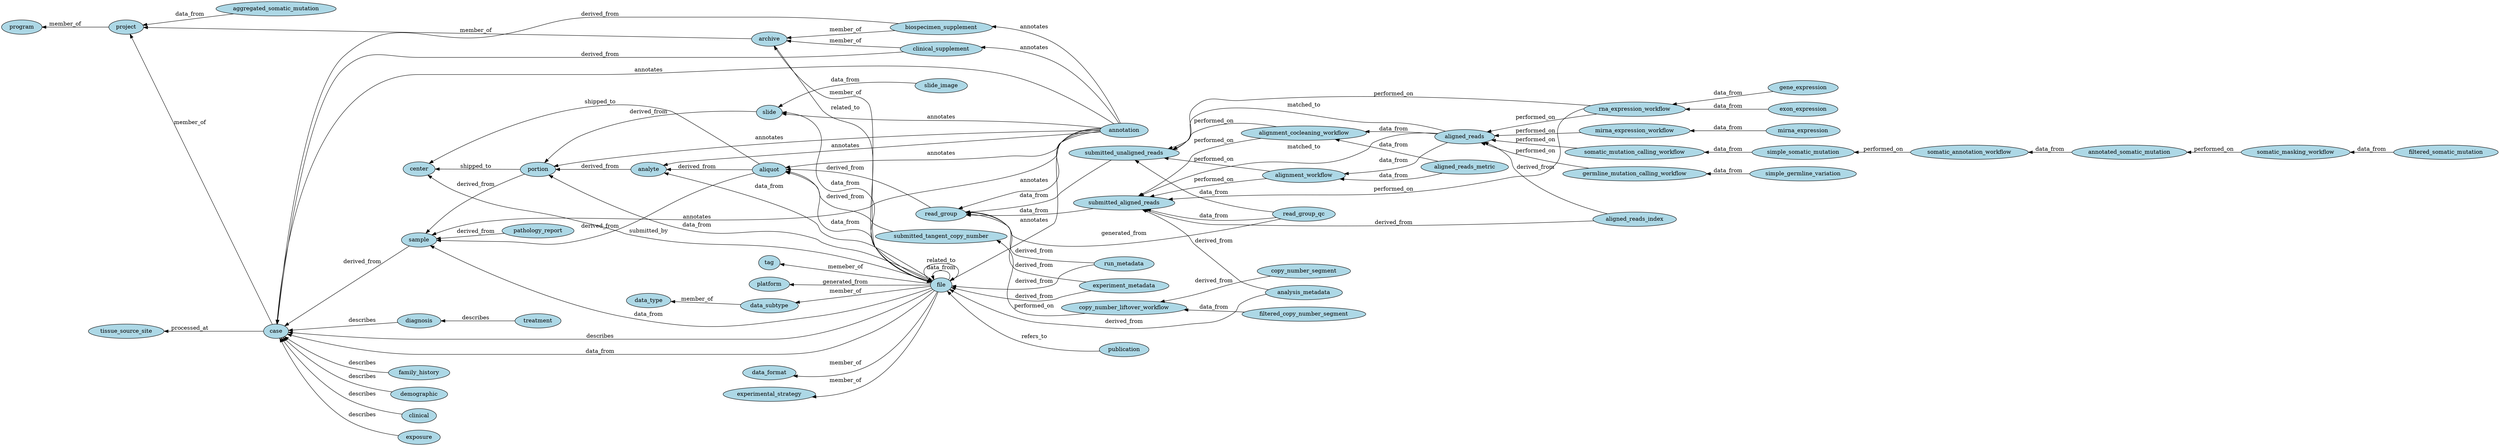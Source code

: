 // High level graph representation of GDC data model
digraph {
	graph [rankdir=RL]
	node [fillcolor=lightblue style=filled]
		experiment_metadata [label=experiment_metadata]
		filtered_somatic_mutation [label=filtered_somatic_mutation]
		submitted_unaligned_reads [label=submitted_unaligned_reads]
		somatic_mutation_calling_workflow [label=somatic_mutation_calling_workflow]
		sample [label=sample]
		tag [label=tag]
		data_subtype [label=data_subtype]
		file [label=file]
		simple_germline_variation [label=simple_germline_variation]
		slide_image [label=slide_image]
		archive [label=archive]
		read_group_qc [label=read_group_qc]
		family_history [label=family_history]
		publication [label=publication]
		platform [label=platform]
		aligned_reads_metric [label=aligned_reads_metric]
		demographic [label=demographic]
		portion [label=portion]
		mirna_expression [label=mirna_expression]
		pathology_report [label=pathology_report]
		program [label=program]
		somatic_annotation_workflow [label=somatic_annotation_workflow]
		biospecimen_supplement [label=biospecimen_supplement]
		clinical [label=clinical]
		treatment [label=treatment]
		exon_expression [label=exon_expression]
		alignment_cocleaning_workflow [label=alignment_cocleaning_workflow]
		submitted_tangent_copy_number [label=submitted_tangent_copy_number]
		data_type [label=data_type]
		aliquot [label=aliquot]
		copy_number_segment [label=copy_number_segment]
		read_group [label=read_group]
		aligned_reads [label=aligned_reads]
		gene_expression [label=gene_expression]
		copy_number_liftover_workflow [label=copy_number_liftover_workflow]
		aligned_reads_index [label=aligned_reads_index]
		somatic_masking_workflow [label=somatic_masking_workflow]
		annotation [label=annotation]
		annotated_somatic_mutation [label=annotated_somatic_mutation]
		exposure [label=exposure]
		case [label=case]
		submitted_aligned_reads [label=submitted_aligned_reads]
		simple_somatic_mutation [label=simple_somatic_mutation]
		center [label=center]
		filtered_copy_number_segment [label=filtered_copy_number_segment]
		analyte [label=analyte]
		rna_expression_workflow [label=rna_expression_workflow]
		aggregated_somatic_mutation [label=aggregated_somatic_mutation]
		clinical_supplement [label=clinical_supplement]
		data_format [label=data_format]
		project [label=project]
		slide [label=slide]
		run_metadata [label=run_metadata]
		diagnosis [label=diagnosis]
		mirna_expression_workflow [label=mirna_expression_workflow]
		analysis_metadata [label=analysis_metadata]
		experimental_strategy [label=experimental_strategy]
		tissue_source_site [label=tissue_source_site]
		germline_mutation_calling_workflow [label=germline_mutation_calling_workflow]
		alignment_workflow [label=alignment_workflow]
			experiment_metadata -> read_group [label=derived_from]
			experiment_metadata -> file [label=derived_from]
			filtered_somatic_mutation -> somatic_masking_workflow [label=data_from]
			submitted_unaligned_reads -> read_group [label=data_from]
			somatic_mutation_calling_workflow -> aligned_reads [label=performed_on]
			sample -> case [label=derived_from]
			data_subtype -> data_type [label=member_of]
			file -> file [label=data_from]
			file -> data_subtype [label=member_of]
			file -> portion [label=data_from]
			file -> sample [label=data_from]
			file -> tag [label=memeber_of]
			file -> case [label=describes]
			file -> analyte [label=data_from]
			file -> data_format [label=member_of]
			file -> slide [label=data_from]
			file -> platform [label=generated_from]
			file -> archive [label=member_of]
			file -> aliquot [label=data_from]
			file -> file [label=related_to]
			file -> case [label=data_from]
			file -> center [label=submitted_by]
			file -> experimental_strategy [label=member_of]
			simple_germline_variation -> germline_mutation_calling_workflow [label=data_from]
			slide_image -> slide [label=data_from]
			archive -> file [label=related_to]
			archive -> project [label=member_of]
			read_group_qc -> read_group [label=generated_from]
			read_group_qc -> submitted_aligned_reads [label=data_from]
			read_group_qc -> submitted_unaligned_reads [label=data_from]
			family_history -> case [label=describes]
			publication -> file [label=refers_to]
			aligned_reads_metric -> alignment_cocleaning_workflow [label=data_from]
			aligned_reads_metric -> alignment_workflow [label=data_from]
			demographic -> case [label=describes]
			portion -> center [label=shipped_to]
			portion -> sample [label=derived_from]
			mirna_expression -> mirna_expression_workflow [label=data_from]
			pathology_report -> sample [label=derived_from]
			somatic_annotation_workflow -> simple_somatic_mutation [label=performed_on]
			biospecimen_supplement -> case [label=derived_from]
			biospecimen_supplement -> archive [label=member_of]
			clinical -> case [label=describes]
			treatment -> diagnosis [label=describes]
			exon_expression -> rna_expression_workflow [label=data_from]
			alignment_cocleaning_workflow -> submitted_aligned_reads [label=performed_on]
			alignment_cocleaning_workflow -> submitted_unaligned_reads [label=performed_on]
			submitted_tangent_copy_number -> aliquot [label=derived_from]
			aliquot -> analyte [label=derived_from]
			aliquot -> sample [label=derived_from]
			aliquot -> center [label=shipped_to]
			copy_number_segment -> copy_number_liftover_workflow [label=derived_from]
			read_group -> aliquot [label=derived_from]
			aligned_reads -> alignment_cocleaning_workflow [label=data_from]
			aligned_reads -> submitted_aligned_reads [label=matched_to]
			aligned_reads -> submitted_unaligned_reads [label=matched_to]
			aligned_reads -> alignment_workflow [label=data_from]
			gene_expression -> rna_expression_workflow [label=data_from]
			copy_number_liftover_workflow -> submitted_tangent_copy_number [label=performed_on]
			aligned_reads_index -> submitted_aligned_reads [label=derived_from]
			aligned_reads_index -> aligned_reads [label=derived_from]
			somatic_masking_workflow -> annotated_somatic_mutation [label=performed_on]
			annotation -> file [label=annotates]
			annotation -> read_group [label=annotates]
			annotation -> portion [label=annotates]
			annotation -> aliquot [label=annotates]
			annotation -> analyte [label=annotates]
			annotation -> biospecimen_supplement [label=annotates]
			annotation -> slide [label=annotates]
			annotation -> sample [label=annotates]
			annotation -> case [label=annotates]
			annotation -> clinical_supplement [label=annotates]
			annotated_somatic_mutation -> somatic_annotation_workflow [label=data_from]
			exposure -> case [label=describes]
			case -> tissue_source_site [label=processed_at]
			case -> project [label=member_of]
			submitted_aligned_reads -> read_group [label=data_from]
			simple_somatic_mutation -> somatic_mutation_calling_workflow [label=data_from]
			filtered_copy_number_segment -> copy_number_liftover_workflow [label=data_from]
			analyte -> portion [label=derived_from]
			rna_expression_workflow -> submitted_aligned_reads [label=performed_on]
			rna_expression_workflow -> submitted_unaligned_reads [label=performed_on]
			rna_expression_workflow -> aligned_reads [label=performed_on]
			aggregated_somatic_mutation -> project [label=data_from]
			clinical_supplement -> case [label=derived_from]
			clinical_supplement -> archive [label=member_of]
			project -> program [label=member_of]
			slide -> portion [label=derived_from]
			run_metadata -> read_group [label=derived_from]
			run_metadata -> file [label=derived_from]
			diagnosis -> case [label=describes]
			mirna_expression_workflow -> aligned_reads [label=performed_on]
			analysis_metadata -> file [label=derived_from]
			analysis_metadata -> submitted_aligned_reads [label=derived_from]
			germline_mutation_calling_workflow -> aligned_reads [label=performed_on]
			alignment_workflow -> submitted_aligned_reads [label=performed_on]
			alignment_workflow -> submitted_unaligned_reads [label=performed_on]
}